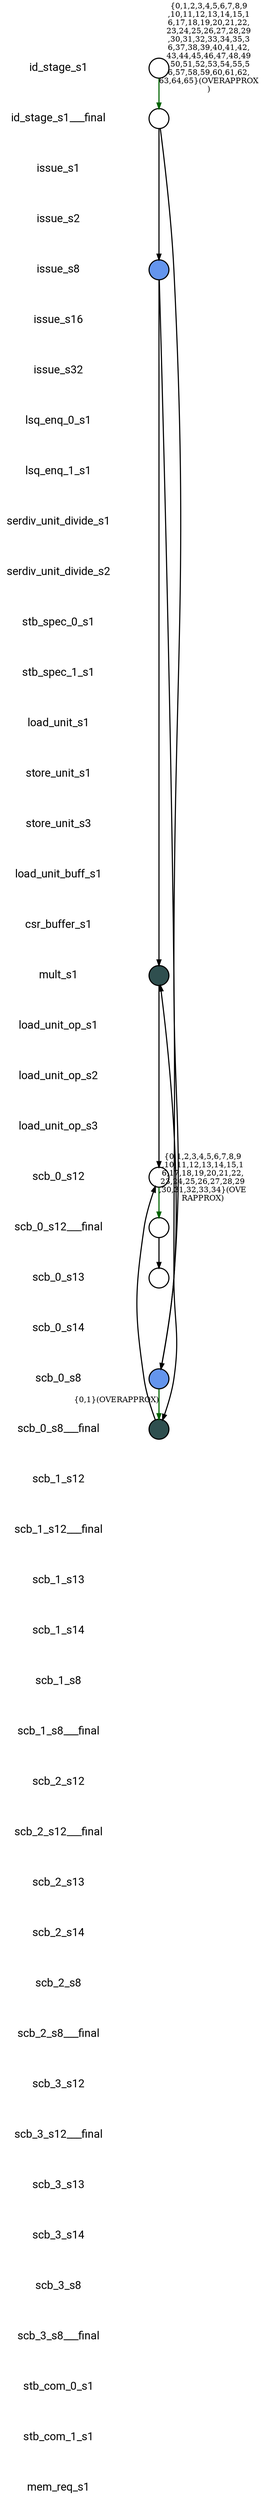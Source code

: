 
digraph G {
    edge [penwidth=2];
    node [ shape=box, fontsize=20, penwidth=2, fontname="roboto"];
    esep=0.5;
    layout=neato;
    overlap=scale;
    splines=true;

l_id_stage_s1 [label="id_stage_s1"; pos="0,-0!"; shape=none];

l_id_stage_s1___final [label="id_stage_s1___final"; pos="0,-1!"; shape=none];

l_issue_s1 [label="issue_s1"; pos="0,-2!"; shape=none];

l_issue_s2 [label="issue_s2"; pos="0,-3!"; shape=none];

l_issue_s8 [label="issue_s8"; pos="0,-4!"; shape=none];

l_issue_s16 [label="issue_s16"; pos="0,-5!"; shape=none];

l_issue_s32 [label="issue_s32"; pos="0,-6!"; shape=none];

l_lsq_enq_0_s1 [label="lsq_enq_0_s1"; pos="0,-7!"; shape=none];

l_lsq_enq_1_s1 [label="lsq_enq_1_s1"; pos="0,-8!"; shape=none];

l_serdiv_unit_divide_s1 [label="serdiv_unit_divide_s1"; pos="0,-9!"; shape=none];

l_serdiv_unit_divide_s2 [label="serdiv_unit_divide_s2"; pos="0,-10!"; shape=none];

l_stb_spec_0_s1 [label="stb_spec_0_s1"; pos="0,-11!"; shape=none];

l_stb_spec_1_s1 [label="stb_spec_1_s1"; pos="0,-12!"; shape=none];

l_load_unit_s1 [label="load_unit_s1"; pos="0,-13!"; shape=none];

l_store_unit_s1 [label="store_unit_s1"; pos="0,-14!"; shape=none];

l_store_unit_s3 [label="store_unit_s3"; pos="0,-15!"; shape=none];

l_load_unit_buff_s1 [label="load_unit_buff_s1"; pos="0,-16!"; shape=none];

l_csr_buffer_s1 [label="csr_buffer_s1"; pos="0,-17!"; shape=none];

l_mult_s1 [label="mult_s1"; pos="0,-18!"; shape=none];

l_load_unit_op_s1 [label="load_unit_op_s1"; pos="0,-19!"; shape=none];

l_load_unit_op_s2 [label="load_unit_op_s2"; pos="0,-20!"; shape=none];

l_load_unit_op_s3 [label="load_unit_op_s3"; pos="0,-21!"; shape=none];

l_scb_0_s12 [label="scb_0_s12"; pos="0,-22!"; shape=none];

l_scb_0_s12___final [label="scb_0_s12___final"; pos="0,-23!"; shape=none];

l_scb_0_s13 [label="scb_0_s13"; pos="0,-24!"; shape=none];

l_scb_0_s14 [label="scb_0_s14"; pos="0,-25!"; shape=none];

l_scb_0_s8 [label="scb_0_s8"; pos="0,-26!"; shape=none];

l_scb_0_s8___final [label="scb_0_s8___final"; pos="0,-27!"; shape=none];

l_scb_1_s12 [label="scb_1_s12"; pos="0,-28!"; shape=none];

l_scb_1_s12___final [label="scb_1_s12___final"; pos="0,-29!"; shape=none];

l_scb_1_s13 [label="scb_1_s13"; pos="0,-30!"; shape=none];

l_scb_1_s14 [label="scb_1_s14"; pos="0,-31!"; shape=none];

l_scb_1_s8 [label="scb_1_s8"; pos="0,-32!"; shape=none];

l_scb_1_s8___final [label="scb_1_s8___final"; pos="0,-33!"; shape=none];

l_scb_2_s12 [label="scb_2_s12"; pos="0,-34!"; shape=none];

l_scb_2_s12___final [label="scb_2_s12___final"; pos="0,-35!"; shape=none];

l_scb_2_s13 [label="scb_2_s13"; pos="0,-36!"; shape=none];

l_scb_2_s14 [label="scb_2_s14"; pos="0,-37!"; shape=none];

l_scb_2_s8 [label="scb_2_s8"; pos="0,-38!"; shape=none];

l_scb_2_s8___final [label="scb_2_s8___final"; pos="0,-39!"; shape=none];

l_scb_3_s12 [label="scb_3_s12"; pos="0,-40!"; shape=none];

l_scb_3_s12___final [label="scb_3_s12___final"; pos="0,-41!"; shape=none];

l_scb_3_s13 [label="scb_3_s13"; pos="0,-42!"; shape=none];

l_scb_3_s14 [label="scb_3_s14"; pos="0,-43!"; shape=none];

l_scb_3_s8 [label="scb_3_s8"; pos="0,-44!"; shape=none];

l_scb_3_s8___final [label="scb_3_s8___final"; pos="0,-45!"; shape=none];

l_stb_com_0_s1 [label="stb_com_0_s1"; pos="0,-46!"; shape=none];

l_stb_com_1_s1 [label="stb_com_1_s1"; pos="0,-47!"; shape=none];

l_mem_req_s1 [label="mem_req_s1"; pos="0,-48!"; shape=none];

n_id_stage_s1 [label=""; pos="2,-0!"; shape=circle ]; 


n_issue_s8 [style=filled, color=black, fillcolor="#6495ED", label=""; pos="2,-4!"; shape=circle ]; 


n_scb_0_s12 [label=""; pos="2,-22!"; shape=circle ]; 


n_scb_0_s13 [label=""; pos="2,-24!"; shape=circle ]; 


n_scb_0_s8 [style=filled, color=black, fillcolor="#6495ED", label=""; pos="2,-26!"; shape=circle ]; 


n_mult_s1 [style=filled, color=black, fillcolor="#2F4F4F", label=""; pos="2,-18!"; shape=circle ]; 


n_id_stage_s1___final [label=""; pos="2,-1!"; shape=circle ]; 


n_scb_0_s12___final [label=""; pos="2,-23!"; shape=circle ]; 


n_scb_0_s8___final [style=filled, color=black, fillcolor="#2F4F4F", label=""; pos="2,-27!"; shape=circle ]; 


n_id_stage_s1 -> n_id_stage_s1___final [color="#006400", label="{0,1,2,3,4,5,6,7,8,9
,10,11,12,13,14,15,1
6,17,18,19,20,21,22,
23,24,25,26,27,28,29
,30,31,32,33,34,35,3
6,37,38,39,40,41,42,
43,44,45,46,47,48,49
,50,51,52,53,54,55,5
6,57,58,59,60,61,62,
63,64,65}(OVERAPPROX
)"];

n_issue_s8 -> n_mult_s1 [color="black"];

n_issue_s8 -> n_scb_0_s8___final [color="black"];

n_scb_0_s12 -> n_scb_0_s12___final [color="#006400", label="{0,1,2,3,4,5,6,7,8,9
,10,11,12,13,14,15,1
6,17,18,19,20,21,22,
23,24,25,26,27,28,29
,30,31,32,33,34}(OVE
RAPPROX)"];

n_scb_0_s8 -> n_mult_s1 [color="black"];

n_scb_0_s8 -> n_scb_0_s8___final [color="#006400", label="{0,1}(OVERAPPROX)"];

n_mult_s1 -> n_scb_0_s12 [color="black"];

n_id_stage_s1___final -> n_scb_0_s8 [color="black"];

n_id_stage_s1___final -> n_issue_s8 [color="black"];

n_scb_0_s12___final -> n_scb_0_s13 [color="black"];

n_scb_0_s8___final -> n_scb_0_s12 [color="black"];
}